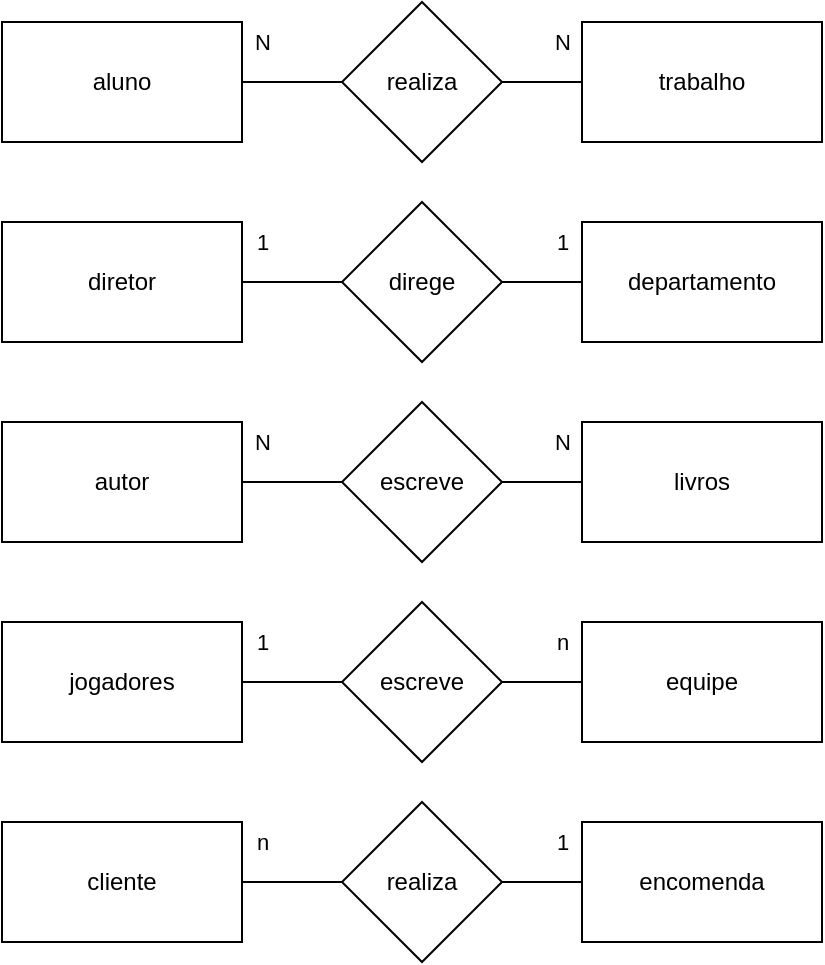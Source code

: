 <mxfile version="13.7.9" type="device"><diagram id="jdHd3YNoYkwHrK6mAncG" name="Page-1"><mxGraphModel dx="981" dy="563" grid="1" gridSize="10" guides="1" tooltips="1" connect="1" arrows="1" fold="1" page="1" pageScale="1" pageWidth="850" pageHeight="1100" math="0" shadow="0"><root><mxCell id="0"/><mxCell id="1" parent="0"/><mxCell id="xNiHVq9gMh1DkLUhpx_6-4" value="N&lt;br&gt;" style="edgeStyle=orthogonalEdgeStyle;rounded=0;orthogonalLoop=1;jettySize=auto;html=1;exitX=1;exitY=0.5;exitDx=0;exitDy=0;entryX=0;entryY=0.5;entryDx=0;entryDy=0;endArrow=none;endFill=0;" edge="1" parent="1" source="xNiHVq9gMh1DkLUhpx_6-1" target="xNiHVq9gMh1DkLUhpx_6-3"><mxGeometry x="-0.6" y="20" relative="1" as="geometry"><mxPoint as="offset"/></mxGeometry></mxCell><mxCell id="xNiHVq9gMh1DkLUhpx_6-1" value="aluno" style="rounded=0;whiteSpace=wrap;html=1;" vertex="1" parent="1"><mxGeometry x="190" y="210" width="120" height="60" as="geometry"/></mxCell><mxCell id="xNiHVq9gMh1DkLUhpx_6-2" value="trabalho" style="rounded=0;whiteSpace=wrap;html=1;" vertex="1" parent="1"><mxGeometry x="480" y="210" width="120" height="60" as="geometry"/></mxCell><mxCell id="xNiHVq9gMh1DkLUhpx_6-5" value="N&lt;br&gt;" style="edgeStyle=orthogonalEdgeStyle;rounded=0;orthogonalLoop=1;jettySize=auto;html=1;exitX=1;exitY=0.5;exitDx=0;exitDy=0;entryX=0;entryY=0.5;entryDx=0;entryDy=0;endArrow=none;endFill=0;" edge="1" parent="1" source="xNiHVq9gMh1DkLUhpx_6-3" target="xNiHVq9gMh1DkLUhpx_6-2"><mxGeometry x="0.5" y="20" relative="1" as="geometry"><mxPoint as="offset"/></mxGeometry></mxCell><mxCell id="xNiHVq9gMh1DkLUhpx_6-3" value="realiza" style="rhombus;whiteSpace=wrap;html=1;" vertex="1" parent="1"><mxGeometry x="360" y="200" width="80" height="80" as="geometry"/></mxCell><mxCell id="xNiHVq9gMh1DkLUhpx_6-6" value="1" style="edgeStyle=orthogonalEdgeStyle;rounded=0;orthogonalLoop=1;jettySize=auto;html=1;exitX=1;exitY=0.5;exitDx=0;exitDy=0;entryX=0;entryY=0.5;entryDx=0;entryDy=0;endArrow=none;endFill=0;" edge="1" parent="1" source="xNiHVq9gMh1DkLUhpx_6-7" target="xNiHVq9gMh1DkLUhpx_6-10"><mxGeometry x="-0.6" y="20" relative="1" as="geometry"><mxPoint as="offset"/></mxGeometry></mxCell><mxCell id="xNiHVq9gMh1DkLUhpx_6-7" value="diretor&lt;br&gt;" style="rounded=0;whiteSpace=wrap;html=1;" vertex="1" parent="1"><mxGeometry x="190" y="310" width="120" height="60" as="geometry"/></mxCell><mxCell id="xNiHVq9gMh1DkLUhpx_6-8" value="departamento" style="rounded=0;whiteSpace=wrap;html=1;" vertex="1" parent="1"><mxGeometry x="480" y="310" width="120" height="60" as="geometry"/></mxCell><mxCell id="xNiHVq9gMh1DkLUhpx_6-9" value="1" style="edgeStyle=orthogonalEdgeStyle;rounded=0;orthogonalLoop=1;jettySize=auto;html=1;exitX=1;exitY=0.5;exitDx=0;exitDy=0;entryX=0;entryY=0.5;entryDx=0;entryDy=0;endArrow=none;endFill=0;" edge="1" parent="1" source="xNiHVq9gMh1DkLUhpx_6-10" target="xNiHVq9gMh1DkLUhpx_6-8"><mxGeometry x="0.5" y="20" relative="1" as="geometry"><mxPoint as="offset"/></mxGeometry></mxCell><mxCell id="xNiHVq9gMh1DkLUhpx_6-10" value="direge" style="rhombus;whiteSpace=wrap;html=1;" vertex="1" parent="1"><mxGeometry x="360" y="300" width="80" height="80" as="geometry"/></mxCell><mxCell id="xNiHVq9gMh1DkLUhpx_6-16" value="N&lt;br&gt;" style="edgeStyle=orthogonalEdgeStyle;rounded=0;orthogonalLoop=1;jettySize=auto;html=1;exitX=1;exitY=0.5;exitDx=0;exitDy=0;entryX=0;entryY=0.5;entryDx=0;entryDy=0;endArrow=none;endFill=0;" edge="1" parent="1" source="xNiHVq9gMh1DkLUhpx_6-17" target="xNiHVq9gMh1DkLUhpx_6-20"><mxGeometry x="-0.6" y="20" relative="1" as="geometry"><mxPoint as="offset"/></mxGeometry></mxCell><mxCell id="xNiHVq9gMh1DkLUhpx_6-17" value="autor" style="rounded=0;whiteSpace=wrap;html=1;" vertex="1" parent="1"><mxGeometry x="190" y="410" width="120" height="60" as="geometry"/></mxCell><mxCell id="xNiHVq9gMh1DkLUhpx_6-18" value="livros" style="rounded=0;whiteSpace=wrap;html=1;" vertex="1" parent="1"><mxGeometry x="480" y="410" width="120" height="60" as="geometry"/></mxCell><mxCell id="xNiHVq9gMh1DkLUhpx_6-19" value="N&lt;br&gt;" style="edgeStyle=orthogonalEdgeStyle;rounded=0;orthogonalLoop=1;jettySize=auto;html=1;exitX=1;exitY=0.5;exitDx=0;exitDy=0;entryX=0;entryY=0.5;entryDx=0;entryDy=0;endArrow=none;endFill=0;" edge="1" parent="1" source="xNiHVq9gMh1DkLUhpx_6-20" target="xNiHVq9gMh1DkLUhpx_6-18"><mxGeometry x="0.5" y="20" relative="1" as="geometry"><mxPoint as="offset"/></mxGeometry></mxCell><mxCell id="xNiHVq9gMh1DkLUhpx_6-20" value="escreve" style="rhombus;whiteSpace=wrap;html=1;" vertex="1" parent="1"><mxGeometry x="360" y="400" width="80" height="80" as="geometry"/></mxCell><mxCell id="xNiHVq9gMh1DkLUhpx_6-21" value="1" style="edgeStyle=orthogonalEdgeStyle;rounded=0;orthogonalLoop=1;jettySize=auto;html=1;exitX=1;exitY=0.5;exitDx=0;exitDy=0;entryX=0;entryY=0.5;entryDx=0;entryDy=0;endArrow=none;endFill=0;" edge="1" parent="1" source="xNiHVq9gMh1DkLUhpx_6-22" target="xNiHVq9gMh1DkLUhpx_6-25"><mxGeometry x="-0.6" y="20" relative="1" as="geometry"><mxPoint as="offset"/></mxGeometry></mxCell><mxCell id="xNiHVq9gMh1DkLUhpx_6-22" value="jogadores" style="rounded=0;whiteSpace=wrap;html=1;" vertex="1" parent="1"><mxGeometry x="190" y="510" width="120" height="60" as="geometry"/></mxCell><mxCell id="xNiHVq9gMh1DkLUhpx_6-23" value="equipe" style="rounded=0;whiteSpace=wrap;html=1;" vertex="1" parent="1"><mxGeometry x="480" y="510" width="120" height="60" as="geometry"/></mxCell><mxCell id="xNiHVq9gMh1DkLUhpx_6-24" value="n" style="edgeStyle=orthogonalEdgeStyle;rounded=0;orthogonalLoop=1;jettySize=auto;html=1;exitX=1;exitY=0.5;exitDx=0;exitDy=0;entryX=0;entryY=0.5;entryDx=0;entryDy=0;endArrow=none;endFill=0;" edge="1" parent="1" source="xNiHVq9gMh1DkLUhpx_6-25" target="xNiHVq9gMh1DkLUhpx_6-23"><mxGeometry x="0.5" y="20" relative="1" as="geometry"><mxPoint as="offset"/></mxGeometry></mxCell><mxCell id="xNiHVq9gMh1DkLUhpx_6-25" value="escreve" style="rhombus;whiteSpace=wrap;html=1;" vertex="1" parent="1"><mxGeometry x="360" y="500" width="80" height="80" as="geometry"/></mxCell><mxCell id="xNiHVq9gMh1DkLUhpx_6-26" value="n" style="edgeStyle=orthogonalEdgeStyle;rounded=0;orthogonalLoop=1;jettySize=auto;html=1;exitX=1;exitY=0.5;exitDx=0;exitDy=0;entryX=0;entryY=0.5;entryDx=0;entryDy=0;endArrow=none;endFill=0;" edge="1" parent="1" source="xNiHVq9gMh1DkLUhpx_6-27" target="xNiHVq9gMh1DkLUhpx_6-30"><mxGeometry x="-0.6" y="20" relative="1" as="geometry"><mxPoint as="offset"/></mxGeometry></mxCell><mxCell id="xNiHVq9gMh1DkLUhpx_6-27" value="cliente" style="rounded=0;whiteSpace=wrap;html=1;" vertex="1" parent="1"><mxGeometry x="190" y="610" width="120" height="60" as="geometry"/></mxCell><mxCell id="xNiHVq9gMh1DkLUhpx_6-28" value="encomenda" style="rounded=0;whiteSpace=wrap;html=1;" vertex="1" parent="1"><mxGeometry x="480" y="610" width="120" height="60" as="geometry"/></mxCell><mxCell id="xNiHVq9gMh1DkLUhpx_6-29" value="1" style="edgeStyle=orthogonalEdgeStyle;rounded=0;orthogonalLoop=1;jettySize=auto;html=1;exitX=1;exitY=0.5;exitDx=0;exitDy=0;entryX=0;entryY=0.5;entryDx=0;entryDy=0;endArrow=none;endFill=0;" edge="1" parent="1" source="xNiHVq9gMh1DkLUhpx_6-30" target="xNiHVq9gMh1DkLUhpx_6-28"><mxGeometry x="0.5" y="20" relative="1" as="geometry"><mxPoint as="offset"/></mxGeometry></mxCell><mxCell id="xNiHVq9gMh1DkLUhpx_6-30" value="realiza" style="rhombus;whiteSpace=wrap;html=1;" vertex="1" parent="1"><mxGeometry x="360" y="600" width="80" height="80" as="geometry"/></mxCell></root></mxGraphModel></diagram></mxfile>